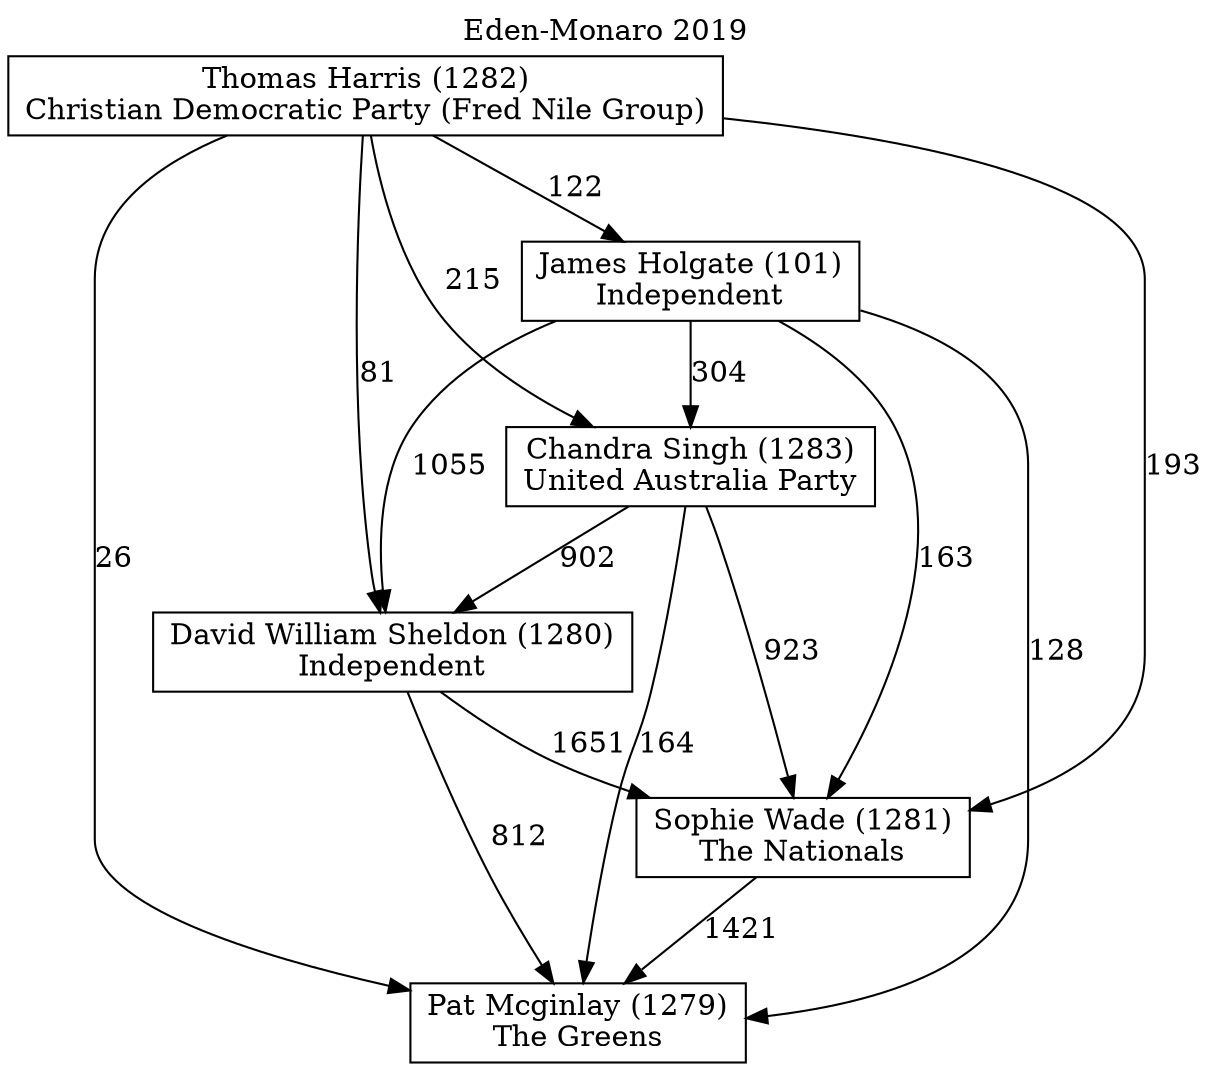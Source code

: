 // House preference flow
digraph "Pat Mcginlay (1279)_Eden-Monaro_2019" {
	graph [label="Eden-Monaro 2019" labelloc=t mclimit=10]
	node [shape=box]
	"Pat Mcginlay (1279)" [label="Pat Mcginlay (1279)
The Greens"]
	"Sophie Wade (1281)" [label="Sophie Wade (1281)
The Nationals"]
	"David William Sheldon (1280)" [label="David William Sheldon (1280)
Independent"]
	"Chandra Singh (1283)" [label="Chandra Singh (1283)
United Australia Party"]
	"James Holgate (101)" [label="James Holgate (101)
Independent"]
	"Thomas Harris (1282)" [label="Thomas Harris (1282)
Christian Democratic Party (Fred Nile Group)"]
	"Pat Mcginlay (1279)" [label="Pat Mcginlay (1279)
The Greens"]
	"David William Sheldon (1280)" [label="David William Sheldon (1280)
Independent"]
	"Chandra Singh (1283)" [label="Chandra Singh (1283)
United Australia Party"]
	"James Holgate (101)" [label="James Holgate (101)
Independent"]
	"Thomas Harris (1282)" [label="Thomas Harris (1282)
Christian Democratic Party (Fred Nile Group)"]
	"Pat Mcginlay (1279)" [label="Pat Mcginlay (1279)
The Greens"]
	"Chandra Singh (1283)" [label="Chandra Singh (1283)
United Australia Party"]
	"James Holgate (101)" [label="James Holgate (101)
Independent"]
	"Thomas Harris (1282)" [label="Thomas Harris (1282)
Christian Democratic Party (Fred Nile Group)"]
	"Pat Mcginlay (1279)" [label="Pat Mcginlay (1279)
The Greens"]
	"James Holgate (101)" [label="James Holgate (101)
Independent"]
	"Thomas Harris (1282)" [label="Thomas Harris (1282)
Christian Democratic Party (Fred Nile Group)"]
	"Pat Mcginlay (1279)" [label="Pat Mcginlay (1279)
The Greens"]
	"Thomas Harris (1282)" [label="Thomas Harris (1282)
Christian Democratic Party (Fred Nile Group)"]
	"Thomas Harris (1282)" [label="Thomas Harris (1282)
Christian Democratic Party (Fred Nile Group)"]
	"James Holgate (101)" [label="James Holgate (101)
Independent"]
	"Thomas Harris (1282)" [label="Thomas Harris (1282)
Christian Democratic Party (Fred Nile Group)"]
	"Thomas Harris (1282)" [label="Thomas Harris (1282)
Christian Democratic Party (Fred Nile Group)"]
	"Chandra Singh (1283)" [label="Chandra Singh (1283)
United Australia Party"]
	"James Holgate (101)" [label="James Holgate (101)
Independent"]
	"Thomas Harris (1282)" [label="Thomas Harris (1282)
Christian Democratic Party (Fred Nile Group)"]
	"Chandra Singh (1283)" [label="Chandra Singh (1283)
United Australia Party"]
	"Thomas Harris (1282)" [label="Thomas Harris (1282)
Christian Democratic Party (Fred Nile Group)"]
	"Thomas Harris (1282)" [label="Thomas Harris (1282)
Christian Democratic Party (Fred Nile Group)"]
	"James Holgate (101)" [label="James Holgate (101)
Independent"]
	"Thomas Harris (1282)" [label="Thomas Harris (1282)
Christian Democratic Party (Fred Nile Group)"]
	"Thomas Harris (1282)" [label="Thomas Harris (1282)
Christian Democratic Party (Fred Nile Group)"]
	"David William Sheldon (1280)" [label="David William Sheldon (1280)
Independent"]
	"Chandra Singh (1283)" [label="Chandra Singh (1283)
United Australia Party"]
	"James Holgate (101)" [label="James Holgate (101)
Independent"]
	"Thomas Harris (1282)" [label="Thomas Harris (1282)
Christian Democratic Party (Fred Nile Group)"]
	"David William Sheldon (1280)" [label="David William Sheldon (1280)
Independent"]
	"James Holgate (101)" [label="James Holgate (101)
Independent"]
	"Thomas Harris (1282)" [label="Thomas Harris (1282)
Christian Democratic Party (Fred Nile Group)"]
	"David William Sheldon (1280)" [label="David William Sheldon (1280)
Independent"]
	"Thomas Harris (1282)" [label="Thomas Harris (1282)
Christian Democratic Party (Fred Nile Group)"]
	"Thomas Harris (1282)" [label="Thomas Harris (1282)
Christian Democratic Party (Fred Nile Group)"]
	"James Holgate (101)" [label="James Holgate (101)
Independent"]
	"Thomas Harris (1282)" [label="Thomas Harris (1282)
Christian Democratic Party (Fred Nile Group)"]
	"Thomas Harris (1282)" [label="Thomas Harris (1282)
Christian Democratic Party (Fred Nile Group)"]
	"Chandra Singh (1283)" [label="Chandra Singh (1283)
United Australia Party"]
	"James Holgate (101)" [label="James Holgate (101)
Independent"]
	"Thomas Harris (1282)" [label="Thomas Harris (1282)
Christian Democratic Party (Fred Nile Group)"]
	"Chandra Singh (1283)" [label="Chandra Singh (1283)
United Australia Party"]
	"Thomas Harris (1282)" [label="Thomas Harris (1282)
Christian Democratic Party (Fred Nile Group)"]
	"Thomas Harris (1282)" [label="Thomas Harris (1282)
Christian Democratic Party (Fred Nile Group)"]
	"James Holgate (101)" [label="James Holgate (101)
Independent"]
	"Thomas Harris (1282)" [label="Thomas Harris (1282)
Christian Democratic Party (Fred Nile Group)"]
	"Thomas Harris (1282)" [label="Thomas Harris (1282)
Christian Democratic Party (Fred Nile Group)"]
	"Sophie Wade (1281)" [label="Sophie Wade (1281)
The Nationals"]
	"David William Sheldon (1280)" [label="David William Sheldon (1280)
Independent"]
	"Chandra Singh (1283)" [label="Chandra Singh (1283)
United Australia Party"]
	"James Holgate (101)" [label="James Holgate (101)
Independent"]
	"Thomas Harris (1282)" [label="Thomas Harris (1282)
Christian Democratic Party (Fred Nile Group)"]
	"Sophie Wade (1281)" [label="Sophie Wade (1281)
The Nationals"]
	"Chandra Singh (1283)" [label="Chandra Singh (1283)
United Australia Party"]
	"James Holgate (101)" [label="James Holgate (101)
Independent"]
	"Thomas Harris (1282)" [label="Thomas Harris (1282)
Christian Democratic Party (Fred Nile Group)"]
	"Sophie Wade (1281)" [label="Sophie Wade (1281)
The Nationals"]
	"James Holgate (101)" [label="James Holgate (101)
Independent"]
	"Thomas Harris (1282)" [label="Thomas Harris (1282)
Christian Democratic Party (Fred Nile Group)"]
	"Sophie Wade (1281)" [label="Sophie Wade (1281)
The Nationals"]
	"Thomas Harris (1282)" [label="Thomas Harris (1282)
Christian Democratic Party (Fred Nile Group)"]
	"Thomas Harris (1282)" [label="Thomas Harris (1282)
Christian Democratic Party (Fred Nile Group)"]
	"James Holgate (101)" [label="James Holgate (101)
Independent"]
	"Thomas Harris (1282)" [label="Thomas Harris (1282)
Christian Democratic Party (Fred Nile Group)"]
	"Thomas Harris (1282)" [label="Thomas Harris (1282)
Christian Democratic Party (Fred Nile Group)"]
	"Chandra Singh (1283)" [label="Chandra Singh (1283)
United Australia Party"]
	"James Holgate (101)" [label="James Holgate (101)
Independent"]
	"Thomas Harris (1282)" [label="Thomas Harris (1282)
Christian Democratic Party (Fred Nile Group)"]
	"Chandra Singh (1283)" [label="Chandra Singh (1283)
United Australia Party"]
	"Thomas Harris (1282)" [label="Thomas Harris (1282)
Christian Democratic Party (Fred Nile Group)"]
	"Thomas Harris (1282)" [label="Thomas Harris (1282)
Christian Democratic Party (Fred Nile Group)"]
	"James Holgate (101)" [label="James Holgate (101)
Independent"]
	"Thomas Harris (1282)" [label="Thomas Harris (1282)
Christian Democratic Party (Fred Nile Group)"]
	"Thomas Harris (1282)" [label="Thomas Harris (1282)
Christian Democratic Party (Fred Nile Group)"]
	"David William Sheldon (1280)" [label="David William Sheldon (1280)
Independent"]
	"Chandra Singh (1283)" [label="Chandra Singh (1283)
United Australia Party"]
	"James Holgate (101)" [label="James Holgate (101)
Independent"]
	"Thomas Harris (1282)" [label="Thomas Harris (1282)
Christian Democratic Party (Fred Nile Group)"]
	"David William Sheldon (1280)" [label="David William Sheldon (1280)
Independent"]
	"James Holgate (101)" [label="James Holgate (101)
Independent"]
	"Thomas Harris (1282)" [label="Thomas Harris (1282)
Christian Democratic Party (Fred Nile Group)"]
	"David William Sheldon (1280)" [label="David William Sheldon (1280)
Independent"]
	"Thomas Harris (1282)" [label="Thomas Harris (1282)
Christian Democratic Party (Fred Nile Group)"]
	"Thomas Harris (1282)" [label="Thomas Harris (1282)
Christian Democratic Party (Fred Nile Group)"]
	"James Holgate (101)" [label="James Holgate (101)
Independent"]
	"Thomas Harris (1282)" [label="Thomas Harris (1282)
Christian Democratic Party (Fred Nile Group)"]
	"Thomas Harris (1282)" [label="Thomas Harris (1282)
Christian Democratic Party (Fred Nile Group)"]
	"Chandra Singh (1283)" [label="Chandra Singh (1283)
United Australia Party"]
	"James Holgate (101)" [label="James Holgate (101)
Independent"]
	"Thomas Harris (1282)" [label="Thomas Harris (1282)
Christian Democratic Party (Fred Nile Group)"]
	"Chandra Singh (1283)" [label="Chandra Singh (1283)
United Australia Party"]
	"Thomas Harris (1282)" [label="Thomas Harris (1282)
Christian Democratic Party (Fred Nile Group)"]
	"Thomas Harris (1282)" [label="Thomas Harris (1282)
Christian Democratic Party (Fred Nile Group)"]
	"James Holgate (101)" [label="James Holgate (101)
Independent"]
	"Thomas Harris (1282)" [label="Thomas Harris (1282)
Christian Democratic Party (Fred Nile Group)"]
	"Thomas Harris (1282)" [label="Thomas Harris (1282)
Christian Democratic Party (Fred Nile Group)"]
	"Sophie Wade (1281)" -> "Pat Mcginlay (1279)" [label=1421]
	"David William Sheldon (1280)" -> "Sophie Wade (1281)" [label=1651]
	"Chandra Singh (1283)" -> "David William Sheldon (1280)" [label=902]
	"James Holgate (101)" -> "Chandra Singh (1283)" [label=304]
	"Thomas Harris (1282)" -> "James Holgate (101)" [label=122]
	"David William Sheldon (1280)" -> "Pat Mcginlay (1279)" [label=812]
	"Chandra Singh (1283)" -> "Pat Mcginlay (1279)" [label=164]
	"James Holgate (101)" -> "Pat Mcginlay (1279)" [label=128]
	"Thomas Harris (1282)" -> "Pat Mcginlay (1279)" [label=26]
	"Thomas Harris (1282)" -> "Chandra Singh (1283)" [label=215]
	"James Holgate (101)" -> "David William Sheldon (1280)" [label=1055]
	"Thomas Harris (1282)" -> "David William Sheldon (1280)" [label=81]
	"Chandra Singh (1283)" -> "Sophie Wade (1281)" [label=923]
	"James Holgate (101)" -> "Sophie Wade (1281)" [label=163]
	"Thomas Harris (1282)" -> "Sophie Wade (1281)" [label=193]
}
